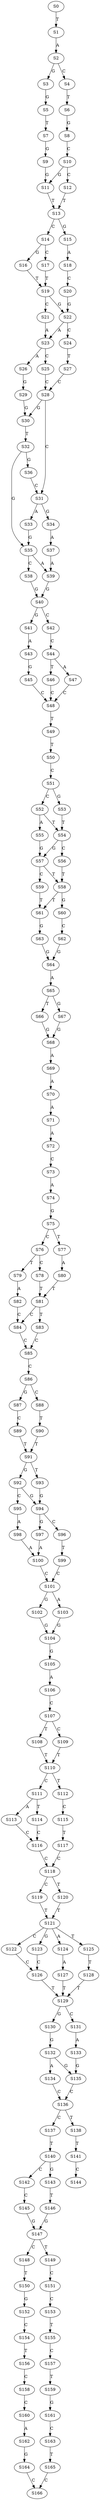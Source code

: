 strict digraph  {
	S0 -> S1 [ label = T ];
	S1 -> S2 [ label = A ];
	S2 -> S3 [ label = G ];
	S2 -> S4 [ label = C ];
	S3 -> S5 [ label = G ];
	S4 -> S6 [ label = T ];
	S5 -> S7 [ label = T ];
	S6 -> S8 [ label = G ];
	S7 -> S9 [ label = G ];
	S8 -> S10 [ label = C ];
	S9 -> S11 [ label = G ];
	S10 -> S11 [ label = G ];
	S10 -> S12 [ label = C ];
	S11 -> S13 [ label = T ];
	S12 -> S13 [ label = T ];
	S13 -> S14 [ label = C ];
	S13 -> S15 [ label = G ];
	S14 -> S16 [ label = G ];
	S14 -> S17 [ label = C ];
	S15 -> S18 [ label = A ];
	S16 -> S19 [ label = T ];
	S17 -> S19 [ label = T ];
	S18 -> S20 [ label = C ];
	S19 -> S21 [ label = C ];
	S19 -> S22 [ label = G ];
	S20 -> S22 [ label = G ];
	S21 -> S23 [ label = A ];
	S22 -> S23 [ label = A ];
	S22 -> S24 [ label = C ];
	S23 -> S25 [ label = C ];
	S23 -> S26 [ label = A ];
	S24 -> S27 [ label = T ];
	S25 -> S28 [ label = C ];
	S26 -> S29 [ label = G ];
	S27 -> S28 [ label = C ];
	S28 -> S30 [ label = G ];
	S28 -> S31 [ label = C ];
	S29 -> S30 [ label = G ];
	S30 -> S32 [ label = T ];
	S31 -> S33 [ label = A ];
	S31 -> S34 [ label = G ];
	S32 -> S35 [ label = G ];
	S32 -> S36 [ label = G ];
	S33 -> S35 [ label = G ];
	S34 -> S37 [ label = A ];
	S35 -> S38 [ label = C ];
	S35 -> S39 [ label = A ];
	S36 -> S31 [ label = C ];
	S37 -> S39 [ label = A ];
	S38 -> S40 [ label = G ];
	S39 -> S40 [ label = G ];
	S40 -> S41 [ label = G ];
	S40 -> S42 [ label = C ];
	S41 -> S43 [ label = A ];
	S42 -> S44 [ label = C ];
	S43 -> S45 [ label = G ];
	S44 -> S46 [ label = T ];
	S44 -> S47 [ label = A ];
	S45 -> S48 [ label = C ];
	S46 -> S48 [ label = C ];
	S47 -> S48 [ label = C ];
	S48 -> S49 [ label = T ];
	S49 -> S50 [ label = T ];
	S50 -> S51 [ label = C ];
	S51 -> S52 [ label = C ];
	S51 -> S53 [ label = G ];
	S52 -> S54 [ label = T ];
	S52 -> S55 [ label = A ];
	S53 -> S54 [ label = T ];
	S54 -> S56 [ label = C ];
	S54 -> S57 [ label = G ];
	S55 -> S57 [ label = G ];
	S56 -> S58 [ label = T ];
	S57 -> S58 [ label = T ];
	S57 -> S59 [ label = C ];
	S58 -> S60 [ label = G ];
	S58 -> S61 [ label = T ];
	S59 -> S61 [ label = T ];
	S60 -> S62 [ label = C ];
	S61 -> S63 [ label = G ];
	S62 -> S64 [ label = G ];
	S63 -> S64 [ label = G ];
	S64 -> S65 [ label = A ];
	S65 -> S66 [ label = T ];
	S65 -> S67 [ label = G ];
	S66 -> S68 [ label = G ];
	S67 -> S68 [ label = G ];
	S68 -> S69 [ label = A ];
	S69 -> S70 [ label = A ];
	S70 -> S71 [ label = A ];
	S71 -> S72 [ label = A ];
	S72 -> S73 [ label = C ];
	S73 -> S74 [ label = A ];
	S74 -> S75 [ label = G ];
	S75 -> S76 [ label = C ];
	S75 -> S77 [ label = T ];
	S76 -> S78 [ label = C ];
	S76 -> S79 [ label = T ];
	S77 -> S80 [ label = A ];
	S78 -> S81 [ label = T ];
	S79 -> S82 [ label = A ];
	S80 -> S81 [ label = T ];
	S81 -> S83 [ label = T ];
	S81 -> S84 [ label = C ];
	S82 -> S84 [ label = C ];
	S83 -> S85 [ label = C ];
	S84 -> S85 [ label = C ];
	S85 -> S86 [ label = C ];
	S86 -> S87 [ label = G ];
	S86 -> S88 [ label = C ];
	S87 -> S89 [ label = C ];
	S88 -> S90 [ label = T ];
	S89 -> S91 [ label = T ];
	S90 -> S91 [ label = T ];
	S91 -> S92 [ label = G ];
	S91 -> S93 [ label = T ];
	S92 -> S94 [ label = G ];
	S92 -> S95 [ label = C ];
	S93 -> S94 [ label = G ];
	S94 -> S96 [ label = C ];
	S94 -> S97 [ label = G ];
	S95 -> S98 [ label = A ];
	S96 -> S99 [ label = T ];
	S97 -> S100 [ label = A ];
	S98 -> S100 [ label = A ];
	S99 -> S101 [ label = C ];
	S100 -> S101 [ label = C ];
	S101 -> S102 [ label = G ];
	S101 -> S103 [ label = A ];
	S102 -> S104 [ label = G ];
	S103 -> S104 [ label = G ];
	S104 -> S105 [ label = G ];
	S105 -> S106 [ label = A ];
	S106 -> S107 [ label = C ];
	S107 -> S108 [ label = T ];
	S107 -> S109 [ label = C ];
	S108 -> S110 [ label = T ];
	S109 -> S110 [ label = T ];
	S110 -> S111 [ label = C ];
	S110 -> S112 [ label = T ];
	S111 -> S113 [ label = A ];
	S111 -> S114 [ label = T ];
	S112 -> S115 [ label = C ];
	S113 -> S116 [ label = C ];
	S114 -> S116 [ label = C ];
	S115 -> S117 [ label = T ];
	S116 -> S118 [ label = C ];
	S117 -> S118 [ label = C ];
	S118 -> S119 [ label = C ];
	S118 -> S120 [ label = T ];
	S119 -> S121 [ label = T ];
	S120 -> S121 [ label = T ];
	S121 -> S122 [ label = C ];
	S121 -> S123 [ label = G ];
	S121 -> S124 [ label = A ];
	S121 -> S125 [ label = T ];
	S122 -> S126 [ label = C ];
	S123 -> S126 [ label = C ];
	S124 -> S127 [ label = A ];
	S125 -> S128 [ label = T ];
	S126 -> S129 [ label = T ];
	S127 -> S129 [ label = T ];
	S128 -> S129 [ label = T ];
	S129 -> S130 [ label = G ];
	S129 -> S131 [ label = C ];
	S130 -> S132 [ label = G ];
	S131 -> S133 [ label = A ];
	S132 -> S134 [ label = A ];
	S132 -> S135 [ label = G ];
	S133 -> S135 [ label = G ];
	S134 -> S136 [ label = C ];
	S135 -> S136 [ label = C ];
	S136 -> S137 [ label = C ];
	S136 -> S138 [ label = T ];
	S137 -> S140 [ label = T ];
	S138 -> S141 [ label = T ];
	S140 -> S142 [ label = C ];
	S140 -> S143 [ label = G ];
	S141 -> S144 [ label = C ];
	S142 -> S145 [ label = C ];
	S143 -> S146 [ label = T ];
	S145 -> S147 [ label = G ];
	S146 -> S147 [ label = G ];
	S147 -> S148 [ label = C ];
	S147 -> S149 [ label = T ];
	S148 -> S150 [ label = T ];
	S149 -> S151 [ label = C ];
	S150 -> S152 [ label = G ];
	S151 -> S153 [ label = C ];
	S152 -> S154 [ label = C ];
	S153 -> S155 [ label = T ];
	S154 -> S156 [ label = T ];
	S155 -> S157 [ label = C ];
	S156 -> S158 [ label = C ];
	S157 -> S159 [ label = T ];
	S158 -> S160 [ label = C ];
	S159 -> S161 [ label = G ];
	S160 -> S162 [ label = A ];
	S161 -> S163 [ label = C ];
	S162 -> S164 [ label = G ];
	S163 -> S165 [ label = T ];
	S164 -> S166 [ label = C ];
	S165 -> S166 [ label = C ];
}
